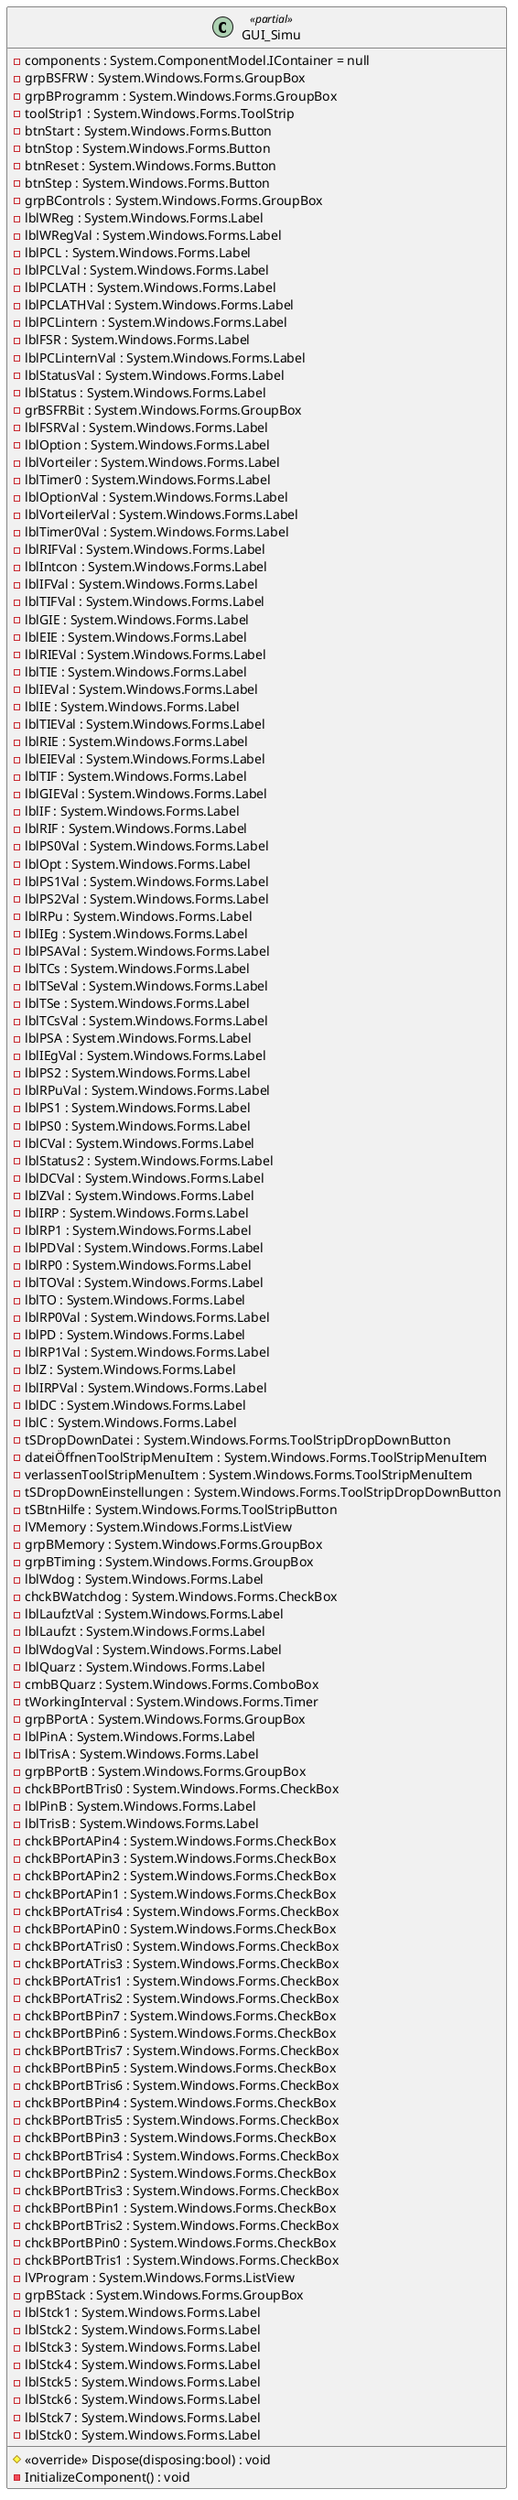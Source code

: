 @startuml
class GUI_Simu <<partial>> {
    - components : System.ComponentModel.IContainer = null
    # <<override>> Dispose(disposing:bool) : void
    - InitializeComponent() : void
    - grpBSFRW : System.Windows.Forms.GroupBox
    - grpBProgramm : System.Windows.Forms.GroupBox
    - toolStrip1 : System.Windows.Forms.ToolStrip
    - btnStart : System.Windows.Forms.Button
    - btnStop : System.Windows.Forms.Button
    - btnReset : System.Windows.Forms.Button
    - btnStep : System.Windows.Forms.Button
    - grpBControls : System.Windows.Forms.GroupBox
    - lblWReg : System.Windows.Forms.Label
    - lblWRegVal : System.Windows.Forms.Label
    - lblPCL : System.Windows.Forms.Label
    - lblPCLVal : System.Windows.Forms.Label
    - lblPCLATH : System.Windows.Forms.Label
    - lblPCLATHVal : System.Windows.Forms.Label
    - lblPCLintern : System.Windows.Forms.Label
    - lblFSR : System.Windows.Forms.Label
    - lblPCLinternVal : System.Windows.Forms.Label
    - lblStatusVal : System.Windows.Forms.Label
    - lblStatus : System.Windows.Forms.Label
    - grBSFRBit : System.Windows.Forms.GroupBox
    - lblFSRVal : System.Windows.Forms.Label
    - lblOption : System.Windows.Forms.Label
    - lblVorteiler : System.Windows.Forms.Label
    - lblTimer0 : System.Windows.Forms.Label
    - lblOptionVal : System.Windows.Forms.Label
    - lblVorteilerVal : System.Windows.Forms.Label
    - lblTimer0Val : System.Windows.Forms.Label
    - lblRIFVal : System.Windows.Forms.Label
    - lblIntcon : System.Windows.Forms.Label
    - lblIFVal : System.Windows.Forms.Label
    - lblTIFVal : System.Windows.Forms.Label
    - lblGIE : System.Windows.Forms.Label
    - lblEIE : System.Windows.Forms.Label
    - lblRIEVal : System.Windows.Forms.Label
    - lblTIE : System.Windows.Forms.Label
    - lblIEVal : System.Windows.Forms.Label
    - lblIE : System.Windows.Forms.Label
    - lblTIEVal : System.Windows.Forms.Label
    - lblRIE : System.Windows.Forms.Label
    - lblEIEVal : System.Windows.Forms.Label
    - lblTIF : System.Windows.Forms.Label
    - lblGIEVal : System.Windows.Forms.Label
    - lblIF : System.Windows.Forms.Label
    - lblRIF : System.Windows.Forms.Label
    - lblPS0Val : System.Windows.Forms.Label
    - lblOpt : System.Windows.Forms.Label
    - lblPS1Val : System.Windows.Forms.Label
    - lblPS2Val : System.Windows.Forms.Label
    - lblRPu : System.Windows.Forms.Label
    - lblIEg : System.Windows.Forms.Label
    - lblPSAVal : System.Windows.Forms.Label
    - lblTCs : System.Windows.Forms.Label
    - lblTSeVal : System.Windows.Forms.Label
    - lblTSe : System.Windows.Forms.Label
    - lblTCsVal : System.Windows.Forms.Label
    - lblPSA : System.Windows.Forms.Label
    - lblIEgVal : System.Windows.Forms.Label
    - lblPS2 : System.Windows.Forms.Label
    - lblRPuVal : System.Windows.Forms.Label
    - lblPS1 : System.Windows.Forms.Label
    - lblPS0 : System.Windows.Forms.Label
    - lblCVal : System.Windows.Forms.Label
    - lblStatus2 : System.Windows.Forms.Label
    - lblDCVal : System.Windows.Forms.Label
    - lblZVal : System.Windows.Forms.Label
    - lblIRP : System.Windows.Forms.Label
    - lblRP1 : System.Windows.Forms.Label
    - lblPDVal : System.Windows.Forms.Label
    - lblRP0 : System.Windows.Forms.Label
    - lblTOVal : System.Windows.Forms.Label
    - lblTO : System.Windows.Forms.Label
    - lblRP0Val : System.Windows.Forms.Label
    - lblPD : System.Windows.Forms.Label
    - lblRP1Val : System.Windows.Forms.Label
    - lblZ : System.Windows.Forms.Label
    - lblIRPVal : System.Windows.Forms.Label
    - lblDC : System.Windows.Forms.Label
    - lblC : System.Windows.Forms.Label
    - tSDropDownDatei : System.Windows.Forms.ToolStripDropDownButton
    - dateiÖffnenToolStripMenuItem : System.Windows.Forms.ToolStripMenuItem
    - verlassenToolStripMenuItem : System.Windows.Forms.ToolStripMenuItem
    - tSDropDownEinstellungen : System.Windows.Forms.ToolStripDropDownButton
    - tSBtnHilfe : System.Windows.Forms.ToolStripButton
    - lVMemory : System.Windows.Forms.ListView
    - grpBMemory : System.Windows.Forms.GroupBox
    - grpBTiming : System.Windows.Forms.GroupBox
    - lblWdog : System.Windows.Forms.Label
    - chckBWatchdog : System.Windows.Forms.CheckBox
    - lblLaufztVal : System.Windows.Forms.Label
    - lblLaufzt : System.Windows.Forms.Label
    - lblWdogVal : System.Windows.Forms.Label
    - lblQuarz : System.Windows.Forms.Label
    - cmbBQuarz : System.Windows.Forms.ComboBox
    - tWorkingInterval : System.Windows.Forms.Timer
    - grpBPortA : System.Windows.Forms.GroupBox
    - lblPinA : System.Windows.Forms.Label
    - lblTrisA : System.Windows.Forms.Label
    - grpBPortB : System.Windows.Forms.GroupBox
    - chckBPortBTris0 : System.Windows.Forms.CheckBox
    - lblPinB : System.Windows.Forms.Label
    - lblTrisB : System.Windows.Forms.Label
    - chckBPortAPin4 : System.Windows.Forms.CheckBox
    - chckBPortAPin3 : System.Windows.Forms.CheckBox
    - chckBPortAPin2 : System.Windows.Forms.CheckBox
    - chckBPortAPin1 : System.Windows.Forms.CheckBox
    - chckBPortATris4 : System.Windows.Forms.CheckBox
    - chckBPortAPin0 : System.Windows.Forms.CheckBox
    - chckBPortATris0 : System.Windows.Forms.CheckBox
    - chckBPortATris3 : System.Windows.Forms.CheckBox
    - chckBPortATris1 : System.Windows.Forms.CheckBox
    - chckBPortATris2 : System.Windows.Forms.CheckBox
    - chckBPortBPin7 : System.Windows.Forms.CheckBox
    - chckBPortBPin6 : System.Windows.Forms.CheckBox
    - chckBPortBTris7 : System.Windows.Forms.CheckBox
    - chckBPortBPin5 : System.Windows.Forms.CheckBox
    - chckBPortBTris6 : System.Windows.Forms.CheckBox
    - chckBPortBPin4 : System.Windows.Forms.CheckBox
    - chckBPortBTris5 : System.Windows.Forms.CheckBox
    - chckBPortBPin3 : System.Windows.Forms.CheckBox
    - chckBPortBTris4 : System.Windows.Forms.CheckBox
    - chckBPortBPin2 : System.Windows.Forms.CheckBox
    - chckBPortBTris3 : System.Windows.Forms.CheckBox
    - chckBPortBPin1 : System.Windows.Forms.CheckBox
    - chckBPortBTris2 : System.Windows.Forms.CheckBox
    - chckBPortBPin0 : System.Windows.Forms.CheckBox
    - chckBPortBTris1 : System.Windows.Forms.CheckBox
    - lVProgram : System.Windows.Forms.ListView
    - grpBStack : System.Windows.Forms.GroupBox
    - lblStck1 : System.Windows.Forms.Label
    - lblStck2 : System.Windows.Forms.Label
    - lblStck3 : System.Windows.Forms.Label
    - lblStck4 : System.Windows.Forms.Label
    - lblStck5 : System.Windows.Forms.Label
    - lblStck6 : System.Windows.Forms.Label
    - lblStck7 : System.Windows.Forms.Label
    - lblStck0 : System.Windows.Forms.Label
}
@enduml
